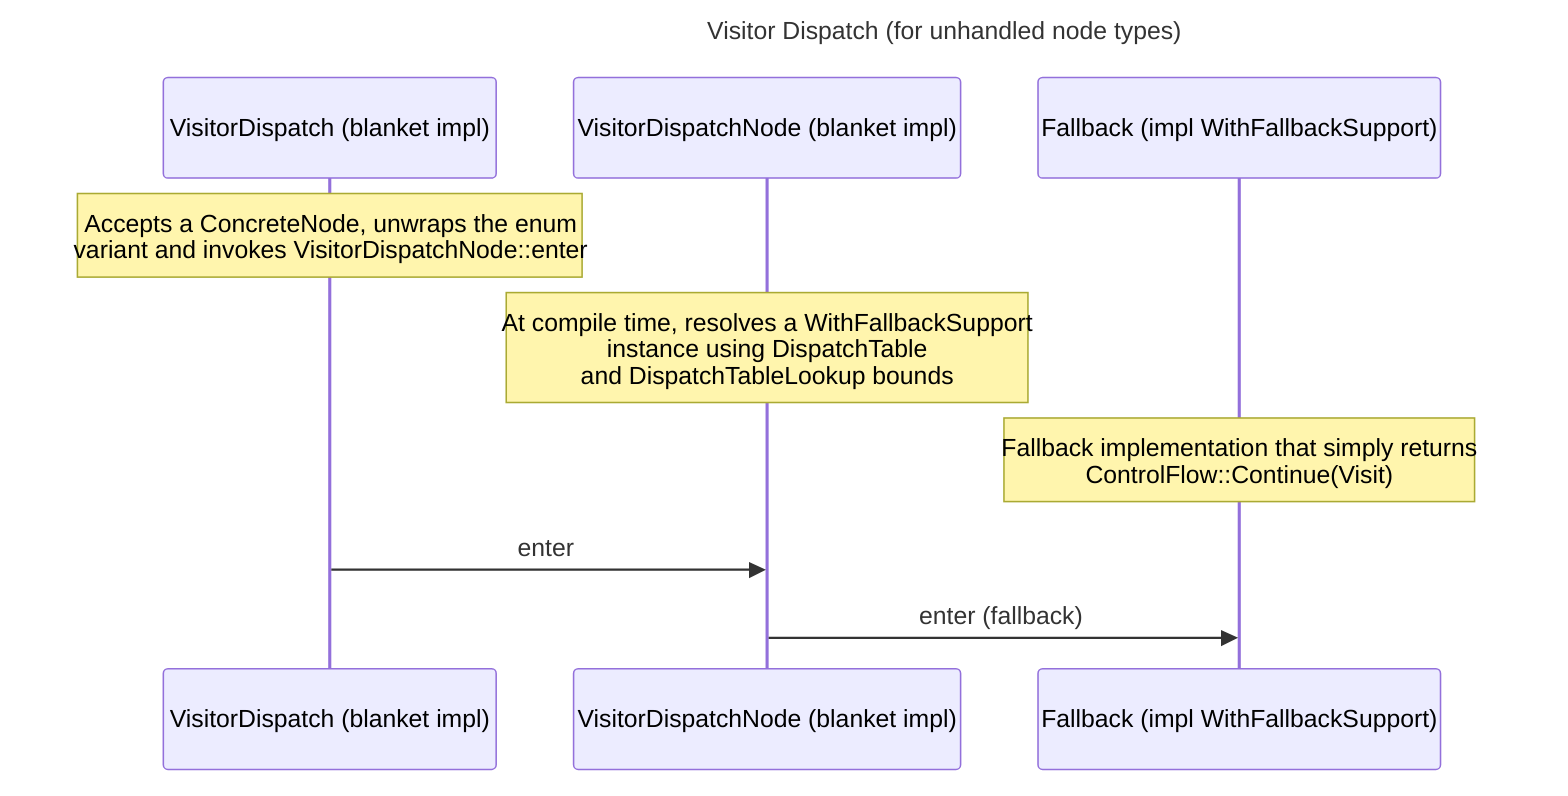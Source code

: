 ---
title: Visitor Dispatch (for unhandled node types)
---
sequenceDiagram
    participant A as VisitorDispatch (blanket impl)
    participant B as VisitorDispatchNode (blanket impl)
    participant C as Fallback (impl WithFallbackSupport)

    Note over A: Accepts a ConcreteNode, unwraps the enum<br/>variant and invokes VisitorDispatchNode::enter
    Note over B: At compile time, resolves a WithFallbackSupport<br/>instance using DispatchTable<br/>and DispatchTableLookup bounds
    Note over C: Fallback implementation that simply returns<br/> ControlFlow::Continue(Visit)

    A->>B: enter
    B->>C: enter (fallback)